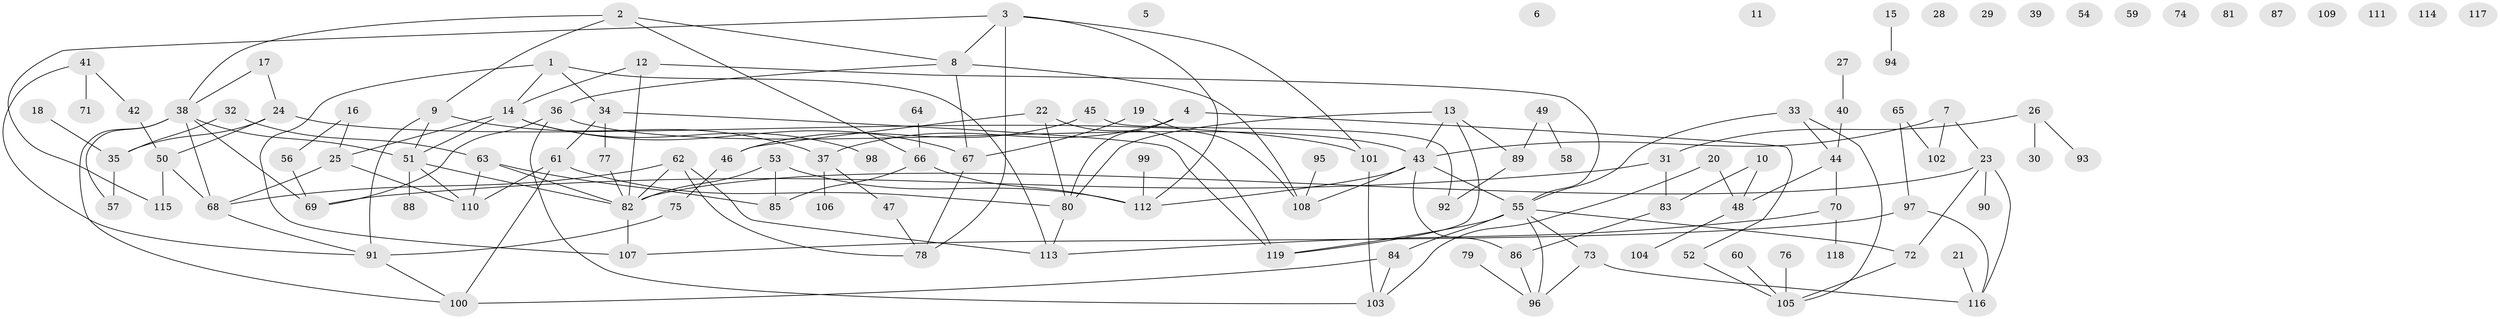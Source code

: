 // coarse degree distribution, {6: 0.060240963855421686, 5: 0.07228915662650602, 3: 0.12048192771084337, 0: 0.1927710843373494, 7: 0.04819277108433735, 4: 0.18072289156626506, 1: 0.1686746987951807, 2: 0.12048192771084337, 8: 0.012048192771084338, 9: 0.012048192771084338, 11: 0.012048192771084338}
// Generated by graph-tools (version 1.1) at 2025/23/03/03/25 07:23:29]
// undirected, 119 vertices, 159 edges
graph export_dot {
graph [start="1"]
  node [color=gray90,style=filled];
  1;
  2;
  3;
  4;
  5;
  6;
  7;
  8;
  9;
  10;
  11;
  12;
  13;
  14;
  15;
  16;
  17;
  18;
  19;
  20;
  21;
  22;
  23;
  24;
  25;
  26;
  27;
  28;
  29;
  30;
  31;
  32;
  33;
  34;
  35;
  36;
  37;
  38;
  39;
  40;
  41;
  42;
  43;
  44;
  45;
  46;
  47;
  48;
  49;
  50;
  51;
  52;
  53;
  54;
  55;
  56;
  57;
  58;
  59;
  60;
  61;
  62;
  63;
  64;
  65;
  66;
  67;
  68;
  69;
  70;
  71;
  72;
  73;
  74;
  75;
  76;
  77;
  78;
  79;
  80;
  81;
  82;
  83;
  84;
  85;
  86;
  87;
  88;
  89;
  90;
  91;
  92;
  93;
  94;
  95;
  96;
  97;
  98;
  99;
  100;
  101;
  102;
  103;
  104;
  105;
  106;
  107;
  108;
  109;
  110;
  111;
  112;
  113;
  114;
  115;
  116;
  117;
  118;
  119;
  1 -- 14;
  1 -- 34;
  1 -- 107;
  1 -- 113;
  2 -- 8;
  2 -- 9;
  2 -- 38;
  2 -- 66;
  3 -- 8;
  3 -- 78;
  3 -- 101;
  3 -- 112;
  3 -- 115;
  4 -- 37;
  4 -- 52;
  4 -- 80;
  7 -- 23;
  7 -- 43;
  7 -- 102;
  8 -- 36;
  8 -- 67;
  8 -- 108;
  9 -- 37;
  9 -- 51;
  9 -- 91;
  10 -- 48;
  10 -- 83;
  12 -- 14;
  12 -- 55;
  12 -- 82;
  13 -- 43;
  13 -- 80;
  13 -- 89;
  13 -- 119;
  14 -- 25;
  14 -- 51;
  14 -- 67;
  14 -- 98;
  15 -- 94;
  16 -- 25;
  16 -- 56;
  17 -- 24;
  17 -- 38;
  18 -- 35;
  19 -- 67;
  19 -- 108;
  20 -- 48;
  20 -- 103;
  21 -- 116;
  22 -- 46;
  22 -- 80;
  22 -- 119;
  23 -- 72;
  23 -- 82;
  23 -- 90;
  23 -- 116;
  24 -- 35;
  24 -- 50;
  24 -- 101;
  25 -- 68;
  25 -- 110;
  26 -- 30;
  26 -- 31;
  26 -- 93;
  27 -- 40;
  31 -- 69;
  31 -- 83;
  32 -- 35;
  32 -- 63;
  33 -- 44;
  33 -- 55;
  33 -- 105;
  34 -- 61;
  34 -- 77;
  34 -- 119;
  35 -- 57;
  36 -- 43;
  36 -- 69;
  36 -- 103;
  37 -- 47;
  37 -- 106;
  38 -- 51;
  38 -- 57;
  38 -- 68;
  38 -- 69;
  38 -- 100;
  40 -- 44;
  41 -- 42;
  41 -- 71;
  41 -- 91;
  42 -- 50;
  43 -- 55;
  43 -- 86;
  43 -- 108;
  43 -- 112;
  44 -- 48;
  44 -- 70;
  45 -- 46;
  45 -- 92;
  46 -- 75;
  47 -- 78;
  48 -- 104;
  49 -- 58;
  49 -- 89;
  50 -- 68;
  50 -- 115;
  51 -- 82;
  51 -- 88;
  51 -- 110;
  52 -- 105;
  53 -- 82;
  53 -- 85;
  53 -- 112;
  55 -- 72;
  55 -- 73;
  55 -- 84;
  55 -- 96;
  55 -- 119;
  56 -- 69;
  60 -- 105;
  61 -- 80;
  61 -- 100;
  61 -- 110;
  62 -- 68;
  62 -- 78;
  62 -- 82;
  62 -- 113;
  63 -- 82;
  63 -- 85;
  63 -- 110;
  64 -- 66;
  65 -- 97;
  65 -- 102;
  66 -- 85;
  66 -- 112;
  67 -- 78;
  68 -- 91;
  70 -- 113;
  70 -- 118;
  72 -- 105;
  73 -- 96;
  73 -- 116;
  75 -- 91;
  76 -- 105;
  77 -- 82;
  79 -- 96;
  80 -- 113;
  82 -- 107;
  83 -- 86;
  84 -- 100;
  84 -- 103;
  86 -- 96;
  89 -- 92;
  91 -- 100;
  95 -- 108;
  97 -- 107;
  97 -- 116;
  99 -- 112;
  101 -- 103;
}
